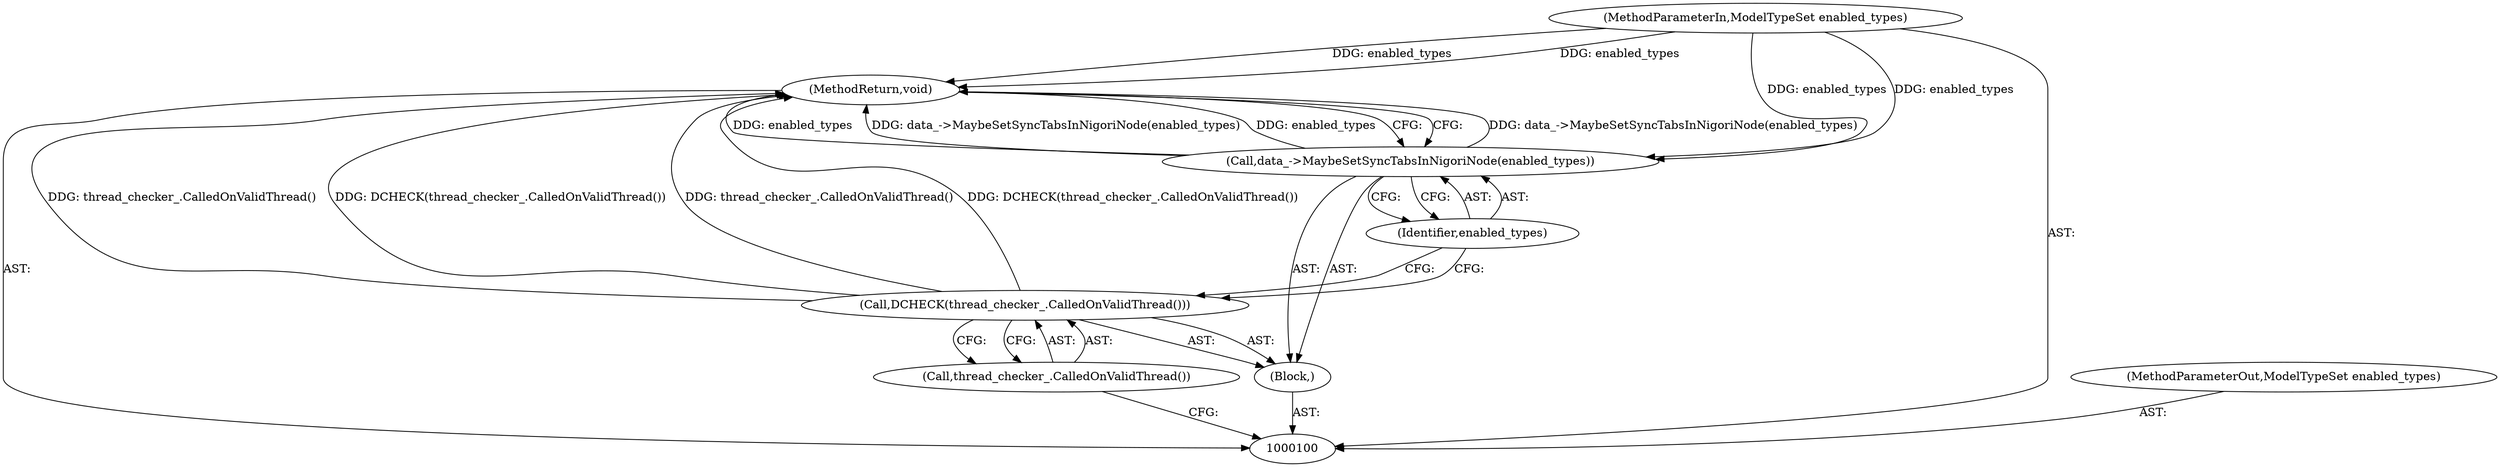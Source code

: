 digraph "1_Chrome_fcd3a7a671ecf2d5f46ea34787d27507a914d2f5_8" {
"1000107" [label="(MethodReturn,void)"];
"1000102" [label="(Block,)"];
"1000101" [label="(MethodParameterIn,ModelTypeSet enabled_types)"];
"1000122" [label="(MethodParameterOut,ModelTypeSet enabled_types)"];
"1000103" [label="(Call,DCHECK(thread_checker_.CalledOnValidThread()))"];
"1000104" [label="(Call,thread_checker_.CalledOnValidThread())"];
"1000105" [label="(Call,data_->MaybeSetSyncTabsInNigoriNode(enabled_types))"];
"1000106" [label="(Identifier,enabled_types)"];
"1000107" -> "1000100"  [label="AST: "];
"1000107" -> "1000105"  [label="CFG: "];
"1000103" -> "1000107"  [label="DDG: thread_checker_.CalledOnValidThread()"];
"1000103" -> "1000107"  [label="DDG: DCHECK(thread_checker_.CalledOnValidThread())"];
"1000105" -> "1000107"  [label="DDG: data_->MaybeSetSyncTabsInNigoriNode(enabled_types)"];
"1000105" -> "1000107"  [label="DDG: enabled_types"];
"1000101" -> "1000107"  [label="DDG: enabled_types"];
"1000102" -> "1000100"  [label="AST: "];
"1000103" -> "1000102"  [label="AST: "];
"1000105" -> "1000102"  [label="AST: "];
"1000101" -> "1000100"  [label="AST: "];
"1000101" -> "1000107"  [label="DDG: enabled_types"];
"1000101" -> "1000105"  [label="DDG: enabled_types"];
"1000122" -> "1000100"  [label="AST: "];
"1000103" -> "1000102"  [label="AST: "];
"1000103" -> "1000104"  [label="CFG: "];
"1000104" -> "1000103"  [label="AST: "];
"1000106" -> "1000103"  [label="CFG: "];
"1000103" -> "1000107"  [label="DDG: thread_checker_.CalledOnValidThread()"];
"1000103" -> "1000107"  [label="DDG: DCHECK(thread_checker_.CalledOnValidThread())"];
"1000104" -> "1000103"  [label="AST: "];
"1000104" -> "1000100"  [label="CFG: "];
"1000103" -> "1000104"  [label="CFG: "];
"1000105" -> "1000102"  [label="AST: "];
"1000105" -> "1000106"  [label="CFG: "];
"1000106" -> "1000105"  [label="AST: "];
"1000107" -> "1000105"  [label="CFG: "];
"1000105" -> "1000107"  [label="DDG: data_->MaybeSetSyncTabsInNigoriNode(enabled_types)"];
"1000105" -> "1000107"  [label="DDG: enabled_types"];
"1000101" -> "1000105"  [label="DDG: enabled_types"];
"1000106" -> "1000105"  [label="AST: "];
"1000106" -> "1000103"  [label="CFG: "];
"1000105" -> "1000106"  [label="CFG: "];
}
